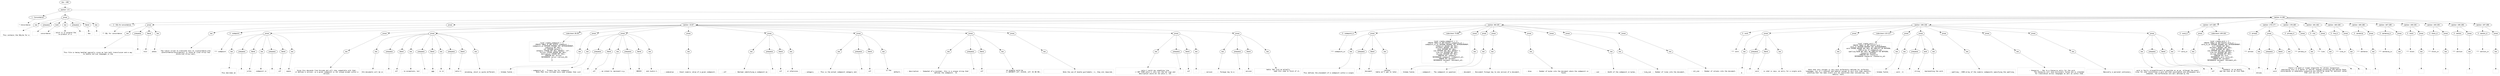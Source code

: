 digraph lpegNode {

node [fontname=Helvetica]
edge [style=dashed]

doc_0 [label="doc - 198"]


doc_0 -> { section_1}
{rank=same; section_1}

section_1 [label="section: 1-5"]


// END RANK doc_0

section_1 -> { header_2 prose_3 section_4}
{rank=same; header_2 prose_3 section_4}

header_2 [label="1 : Concordance"]

prose_3 [label="prose"]

section_4 [label="section: 6-196"]


// END RANK section_1

header_2 -> leaf_5
leaf_5  [color=Gray,shape=rectangle,fontname=Inconsolata,label="* Concordance"]
// END RANK header_2

prose_3 -> { raw_6 prespace_7 bold_8 raw_9 prespace_10 literal_11 raw_12}
{rank=same; raw_6 prespace_7 bold_8 raw_9 prespace_10 literal_11 raw_12}

raw_6 [label="raw"]

prespace_7 [label="prespace"]

bold_8 [label="bold"]

raw_9 [label="raw"]

prespace_10 [label="prespace"]

literal_11 [label="literal"]

raw_12 [label="raw"]


// END RANK prose_3

raw_6 -> leaf_13
leaf_13  [color=Gray,shape=rectangle,fontname=Inconsolata,label="

  This contains the SQLite for a"]
// END RANK raw_6

prespace_7 -> leaf_14
leaf_14  [color=Gray,shape=rectangle,fontname=Inconsolata,label=" "]
// END RANK prespace_7

bold_8 -> leaf_15
leaf_15  [color=Gray,shape=rectangle,fontname=Inconsolata,label="concordance"]
// END RANK bold_8

raw_9 -> leaf_16
leaf_16  [color=Gray,shape=rectangle,fontname=Inconsolata,label=", which is in essence the
co-product of a"]
// END RANK raw_9

prespace_10 -> leaf_17
leaf_17  [color=Gray,shape=rectangle,fontname=Inconsolata,label=" "]
// END RANK prespace_10

literal_11 -> leaf_18
leaf_18  [color=Gray,shape=rectangle,fontname=Inconsolata,label="Doc"]
// END RANK literal_11

raw_12 -> leaf_19
leaf_19  [color=Gray,shape=rectangle,fontname=Inconsolata,label=".
"]
// END RANK raw_12

section_4 -> { header_20 prose_21 prose_22 section_23 section_24 section_25 section_26 section_27 section_28 section_29 section_30 section_31 section_32 section_33 section_34 section_35 section_36}
{rank=same; header_20 prose_21 prose_22 section_23 section_24 section_25 section_26 section_27 section_28 section_29 section_30 section_31 section_32 section_33 section_34 section_35 section_36}

header_20 [label="2 : SQL for concordance"]

prose_21 [label="prose"]

prose_22 [label="prose"]

section_23 [label="section: 15-67"]

section_24 [label="section: 68-105"]

section_25 [label="section: 106-146"]

section_26 [label="section: 147-169"]

section_27 [label="section: 170-177"]

section_28 [label="section: 178-180"]

section_29 [label="section: 181-182"]

section_30 [label="section: 183-184"]

section_31 [label="section: 185-186"]

section_32 [label="section: 187-189"]

section_33 [label="section: 190-192"]

section_34 [label="section: 193-194"]

section_35 [label="section: 195-196"]

section_36 [label="section: 197-198"]


// END RANK section_4

header_20 -> leaf_37
leaf_37  [color=Gray,shape=rectangle,fontname=Inconsolata,label="** SQL for concordance"]
// END RANK header_20

prose_21 -> { raw_38 prespace_39 literal_40 raw_41}
{rank=same; raw_38 prespace_39 literal_40 raw_41}

raw_38 [label="raw"]

prespace_39 [label="prespace"]

literal_40 [label="literal"]

raw_41 [label="raw"]


// END RANK prose_21

raw_38 -> leaf_42
leaf_42  [color=Gray,shape=rectangle,fontname=Inconsolata,label="

This file is being handled specially since we lack both transclusion and a way
to handle non-Lua languages in the"]
// END RANK raw_38

prespace_39 -> leaf_43
leaf_43  [color=Gray,shape=rectangle,fontname=Inconsolata,label=" "]
// END RANK prespace_39

literal_40 -> leaf_44
leaf_44  [color=Gray,shape=rectangle,fontname=Inconsolata,label="knit"]
// END RANK literal_40

raw_41 -> leaf_45
leaf_45  [color=Gray,shape=rectangle,fontname=Inconsolata,label=" phase.
"]
// END RANK raw_41

prose_22 -> { raw_46}
{rank=same; raw_46}

raw_46 [label="raw"]


// END RANK prose_22

raw_46 -> leaf_47
leaf_47  [color=Gray,shape=rectangle,fontname=Inconsolata,label="
The luajit script to translate this to [[concordance.orb]
[@concordance/concordance]] is found at [[sql-strip.lua]
[@/etc/sql-strip.lua]].
"]
// END RANK raw_46

section_23 -> { header_48 prose_49 prose_50 prose_51 codeblock_52 prose_53 prose_54 prose_55 prose_56 prose_57 prose_58 prose_59 prose_60 prose_61}
{rank=same; header_48 prose_49 prose_50 prose_51 codeblock_52 prose_53 prose_54 prose_55 prose_56 prose_57 prose_58 prose_59 prose_60 prose_61}

header_48 [label="3 : codepoint"]

prose_49 [label="prose"]

prose_50 [label="prose"]

prose_51 [label="prose"]

codeblock_52 [label="code block 26-39"]

prose_53 [label="prose"]

prose_54 [label="prose"]

prose_55 [label="prose"]

prose_56 [label="prose"]

prose_57 [label="prose"]

prose_58 [label="prose"]

prose_59 [label="prose"]

prose_60 [label="prose"]

prose_61 [label="prose"]


// END RANK section_23

header_48 -> leaf_62
leaf_62  [color=Gray,shape=rectangle,fontname=Inconsolata,label="*** codepoint"]
// END RANK header_48

prose_49 -> { raw_63 prespace_64 literal_65 raw_66 prespace_67 literal_68 raw_69}
{rank=same; raw_63 prespace_64 literal_65 raw_66 prespace_67 literal_68 raw_69}

raw_63 [label="raw"]

prespace_64 [label="prespace"]

literal_65 [label="literal"]

raw_66 [label="raw"]

prespace_67 [label="prespace"]

literal_68 [label="literal"]

raw_69 [label="raw"]


// END RANK prose_49

raw_63 -> leaf_70
leaf_70  [color=Gray,shape=rectangle,fontname=Inconsolata,label="

This decribes an"]
// END RANK raw_63

prespace_64 -> leaf_71
leaf_71  [color=Gray,shape=rectangle,fontname=Inconsolata,label=" "]
// END RANK prespace_64

literal_65 -> leaf_72
leaf_72  [color=Gray,shape=rectangle,fontname=Inconsolata,label="ortho"]
// END RANK literal_65

raw_66 -> leaf_73
leaf_73  [color=Gray,shape=rectangle,fontname=Inconsolata,label=" codepoint in"]
// END RANK raw_66

prespace_67 -> leaf_74
leaf_74  [color=Gray,shape=rectangle,fontname=Inconsolata,label=" "]
// END RANK prespace_67

literal_68 -> leaf_75
leaf_75  [color=Gray,shape=rectangle,fontname=Inconsolata,label="utf"]
// END RANK literal_68

raw_69 -> leaf_76
leaf_76  [color=Gray,shape=rectangle,fontname=Inconsolata,label=" space.
"]
// END RANK raw_69

prose_50 -> { raw_77}
{rank=same; raw_77}

raw_77 [label="raw"]


// END RANK prose_50

raw_77 -> leaf_78
leaf_78  [color=Gray,shape=rectangle,fontname=Inconsolata,label="
Since this descends from Unicode and will stay compatible with that,
it defines a version, so a given codepoint is not unique except within a
version.
"]
// END RANK raw_77

prose_51 -> { raw_79 prespace_80 literal_81 raw_82 prespace_83 literal_84 raw_85 prespace_86 literal_87 raw_88}
{rank=same; raw_79 prespace_80 literal_81 raw_82 prespace_83 literal_84 raw_85 prespace_86 literal_87 raw_88}

raw_79 [label="raw"]

prespace_80 [label="prespace"]

literal_81 [label="literal"]

raw_82 [label="raw"]

prespace_83 [label="prespace"]

literal_84 [label="literal"]

raw_85 [label="raw"]

prespace_86 [label="prespace"]

literal_87 [label="literal"]

raw_88 [label="raw"]


// END RANK prose_51

raw_79 -> leaf_89
leaf_89  [color=Gray,shape=rectangle,fontname=Inconsolata,label="
Orb documents will be in"]
// END RANK raw_79

prespace_80 -> leaf_90
leaf_90  [color=Gray,shape=rectangle,fontname=Inconsolata,label=" "]
// END RANK prespace_80

literal_81 -> leaf_91
leaf_91  [color=Gray,shape=rectangle,fontname=Inconsolata,label="utf"]
// END RANK literal_81

raw_82 -> leaf_92
leaf_92  [color=Gray,shape=rectangle,fontname=Inconsolata,label=", no exceptions, but"]
// END RANK raw_82

prespace_83 -> leaf_93
leaf_93  [color=Gray,shape=rectangle,fontname=Inconsolata,label=" "]
// END RANK prespace_83

literal_84 -> leaf_94
leaf_94  [color=Gray,shape=rectangle,fontname=Inconsolata,label="ggg"]
// END RANK literal_84

raw_85 -> leaf_95
leaf_95  [color=Gray,shape=rectangle,fontname=Inconsolata,label=" is in"]
// END RANK raw_85

prespace_86 -> leaf_96
leaf_96  [color=Gray,shape=rectangle,fontname=Inconsolata,label=" "]
// END RANK prespace_86

literal_87 -> leaf_97
leaf_97  [color=Gray,shape=rectangle,fontname=Inconsolata,label="Latin-1"]
// END RANK literal_87

raw_88 -> leaf_98
leaf_98  [color=Gray,shape=rectangle,fontname=Inconsolata,label="
encoding, which is quite different.
"]
// END RANK raw_88

codeblock_52 -> leaf_99
leaf_99  [color=Gray,shape=rectangle,fontname=Inconsolata,label="local create_codepoint = [[
CREATE TABLE IF NOT EXISTS codepoint (
   codepoint_id INTEGER PRIMARY KEY AUTOINCREMENT,
   codevalue NOT NULL,
   utf INTEGER default 1,
   category STRING NOT NULL DEFAULT 'utf',
   version STRING UNIQUE NOT NULL,
   destription STRING NOT NULL,
   FOREIGN KEY version
      REFERENCES versin (version_ID)
);
]]"]
// END RANK codeblock_52

prose_53 -> { raw_100}
{rank=same; raw_100}

raw_100 [label="raw"]


// END RANK prose_53

raw_100 -> leaf_101
leaf_101  [color=Gray,shape=rectangle,fontname=Inconsolata,label="
- Schema fields :
"]
// END RANK raw_100

prose_54 -> { raw_102 prespace_103 literal_104 raw_105 prespace_106 literal_107 raw_108}
{rank=same; raw_102 prespace_103 literal_104 raw_105 prespace_106 literal_107 raw_108}

raw_102 [label="raw"]

prespace_103 [label="prespace"]

literal_104 [label="literal"]

raw_105 [label="raw"]

prespace_106 [label="prespace"]

literal_107 [label="literal"]

raw_108 [label="raw"]


// END RANK prose_54

raw_102 -> leaf_109
leaf_109  [color=Gray,shape=rectangle,fontname=Inconsolata,label="
   - codepoint_id :  Primary key for codepoint.
                     Note that this includes more code schemes than just
                    "]
// END RANK raw_102

prespace_103 -> leaf_110
leaf_110  [color=Gray,shape=rectangle,fontname=Inconsolata,label=" "]
// END RANK prespace_103

literal_104 -> leaf_111
leaf_111  [color=Gray,shape=rectangle,fontname=Inconsolata,label="utf"]
// END RANK literal_104

raw_105 -> leaf_112
leaf_112  [color=Gray,shape=rectangle,fontname=Inconsolata,label=", we intend to represent e.g."]
// END RANK raw_105

prespace_106 -> leaf_113
leaf_113  [color=Gray,shape=rectangle,fontname=Inconsolata,label=" "]
// END RANK prespace_106

literal_107 -> leaf_114
leaf_114  [color=Gray,shape=rectangle,fontname=Inconsolata,label="EBCDIC"]
// END RANK literal_107

raw_108 -> leaf_115
leaf_115  [color=Gray,shape=rectangle,fontname=Inconsolata,label=" and =Latin-1.
"]
// END RANK raw_108

prose_55 -> { raw_116}
{rank=same; raw_116}

raw_116 [label="raw"]


// END RANK prose_55

raw_116 -> leaf_117
leaf_117  [color=Gray,shape=rectangle,fontname=Inconsolata,label="
   - codevalue    :  Exact numeric value of a given codepoint.
"]
// END RANK raw_116

prose_56 -> { raw_118 prespace_119 literal_120 raw_121}
{rank=same; raw_118 prespace_119 literal_120 raw_121}

raw_118 [label="raw"]

prespace_119 [label="prespace"]

literal_120 [label="literal"]

raw_121 [label="raw"]


// END RANK prose_56

raw_118 -> leaf_122
leaf_122  [color=Gray,shape=rectangle,fontname=Inconsolata,label="
   - utf          :  Boolean identifying a codepoint as"]
// END RANK raw_118

prespace_119 -> leaf_123
leaf_123  [color=Gray,shape=rectangle,fontname=Inconsolata,label=" "]
// END RANK prespace_119

literal_120 -> leaf_124
leaf_124  [color=Gray,shape=rectangle,fontname=Inconsolata,label="utf"]
// END RANK literal_120

raw_121 -> leaf_125
leaf_125  [color=Gray,shape=rectangle,fontname=Inconsolata,label=" or otherwise.
"]
// END RANK raw_121

prose_57 -> { raw_126 prespace_127 literal_128 raw_129}
{rank=same; raw_126 prespace_127 literal_128 raw_129}

raw_126 [label="raw"]

prespace_127 [label="prespace"]

literal_128 [label="literal"]

raw_129 [label="raw"]


// END RANK prose_57

raw_126 -> leaf_130
leaf_130  [color=Gray,shape=rectangle,fontname=Inconsolata,label="
   - category     :  This is the actual codepoint category and"]
// END RANK raw_126

prespace_127 -> leaf_131
leaf_131  [color=Gray,shape=rectangle,fontname=Inconsolata,label=" "]
// END RANK prespace_127

literal_128 -> leaf_132
leaf_132  [color=Gray,shape=rectangle,fontname=Inconsolata,label="utf"]
// END RANK literal_128

raw_129 -> leaf_133
leaf_133  [color=Gray,shape=rectangle,fontname=Inconsolata,label=" is the
                     default.
"]
// END RANK raw_129

prose_58 -> { raw_134 prespace_135 literal_136 raw_137}
{rank=same; raw_134 prespace_135 literal_136 raw_137}

raw_134 [label="raw"]

prespace_135 [label="prespace"]

literal_136 [label="literal"]

raw_137 [label="raw"]


// END RANK prose_58

raw_134 -> leaf_138
leaf_138  [color=Gray,shape=rectangle,fontname=Inconsolata,label="
   - description  :  Somewhat of a misnomer, this is a unique string that
                     defines the codepoint.  In"]
// END RANK raw_134

prespace_135 -> leaf_139
leaf_139  [color=Gray,shape=rectangle,fontname=Inconsolata,label=" "]
// END RANK prespace_135

literal_136 -> leaf_140
leaf_140  [color=Gray,shape=rectangle,fontname=Inconsolata,label="utf"]
// END RANK literal_136

raw_137 -> leaf_141
leaf_141  [color=Gray,shape=rectangle,fontname=Inconsolata,label=" an example would be
                     «∞ INFINITY utf: U+221E, utf: E2 88 9E».
"]
// END RANK raw_137

prose_59 -> { raw_142}
{rank=same; raw_142}

raw_142 [label="raw"]


// END RANK prose_59

raw_142 -> leaf_143
leaf_143  [color=Gray,shape=rectangle,fontname=Inconsolata,label="
                     Note the use of double guillemets: «», they are required.
"]
// END RANK raw_142

prose_60 -> { raw_144 prespace_145 literal_146 raw_147}
{rank=same; raw_144 prespace_145 literal_146 raw_147}

raw_144 [label="raw"]

prespace_145 [label="prespace"]

literal_146 [label="literal"]

raw_147 [label="raw"]


// END RANK prose_60

raw_144 -> leaf_148
leaf_148  [color=Gray,shape=rectangle,fontname=Inconsolata,label="
                     Latin-1 would say something like
                     «¬ NOT SIGN Latin-1: etc» but the not sign and
                     description would all be Latin-1, not"]
// END RANK raw_144

prespace_145 -> leaf_149
leaf_149  [color=Gray,shape=rectangle,fontname=Inconsolata,label=" "]
// END RANK prespace_145

literal_146 -> leaf_150
leaf_150  [color=Gray,shape=rectangle,fontname=Inconsolata,label="utf"]
// END RANK literal_146

raw_147 -> leaf_151
leaf_151  [color=Gray,shape=rectangle,fontname=Inconsolata,label=".
"]
// END RANK raw_147

prose_61 -> { raw_152 prespace_153 literal_154 raw_155}
{rank=same; raw_152 prespace_153 literal_154 raw_155}

raw_152 [label="raw"]

prespace_153 [label="prespace"]

literal_154 [label="literal"]

raw_155 [label="raw"]


// END RANK prose_61

raw_152 -> leaf_156
leaf_156  [color=Gray,shape=rectangle,fontname=Inconsolata,label="
   - version      :  Foreign key to a"]
// END RANK raw_152

prespace_153 -> leaf_157
leaf_157  [color=Gray,shape=rectangle,fontname=Inconsolata,label=" "]
// END RANK prespace_153

literal_154 -> leaf_158
leaf_158  [color=Gray,shape=rectangle,fontname=Inconsolata,label="version"]
// END RANK literal_154

raw_155 -> leaf_159
leaf_159  [color=Gray,shape=rectangle,fontname=Inconsolata,label=" table. Not sure we actually
                     need this come to think of it.

"]
// END RANK raw_155

section_24 -> { header_160 prose_161 codeblock_162 prose_163 prose_164 prose_165 prose_166 prose_167 prose_168 prose_169}
{rank=same; header_160 prose_161 codeblock_162 prose_163 prose_164 prose_165 prose_166 prose_167 prose_168 prose_169}

header_160 [label="3 : codepoint_in"]

prose_161 [label="prose"]

codeblock_162 [label="code block 73-88"]

prose_163 [label="prose"]

prose_164 [label="prose"]

prose_165 [label="prose"]

prose_166 [label="prose"]

prose_167 [label="prose"]

prose_168 [label="prose"]

prose_169 [label="prose"]


// END RANK section_24

header_160 -> leaf_170
leaf_170  [color=Gray,shape=rectangle,fontname=Inconsolata,label="*** codepoint_in"]
// END RANK header_160

prose_161 -> { raw_171 prespace_172 literal_173 raw_174}
{rank=same; raw_171 prespace_172 literal_173 raw_174}

raw_171 [label="raw"]

prespace_172 [label="prespace"]

literal_173 [label="literal"]

raw_174 [label="raw"]


// END RANK prose_161

raw_171 -> leaf_175
leaf_175  [color=Gray,shape=rectangle,fontname=Inconsolata,label="

This defines the placement of a codepoint within a single"]
// END RANK raw_171

prespace_172 -> leaf_176
leaf_176  [color=Gray,shape=rectangle,fontname=Inconsolata,label=" "]
// END RANK prespace_172

literal_173 -> leaf_177
leaf_177  [color=Gray,shape=rectangle,fontname=Inconsolata,label="document"]
// END RANK literal_173

raw_174 -> leaf_178
leaf_178  [color=Gray,shape=rectangle,fontname=Inconsolata,label=", another
table we'll get to later.
"]
// END RANK raw_174

codeblock_162 -> leaf_179
leaf_179  [color=Gray,shape=rectangle,fontname=Inconsolata,label="local create_codepoint = [[
CREATE TABLE IF NOT EXISTS codepoint_in (
   codepoint_in_id INTEGER PRIMARY KEY AUTOINCREMENT,
   codepoint UNIQUE NOT NULL,
   document UNIQUE, NOT NULL,
   disp INTEGER NOT NULL,
   wid INTEGER NOT NULL DEFAULT 1,
   line_num INTEGER NOT NULL,
   col_num INTEGER NOT NULL,
   FOREIGN KEY codepoint
      REFERENCES codepoint (codepoint_id),
   FOREGN KEY document
      REFERENCES document (document_id),
]]"]
// END RANK codeblock_162

prose_163 -> { raw_180}
{rank=same; raw_180}

raw_180 [label="raw"]


// END RANK prose_163

raw_180 -> leaf_181
leaf_181  [color=Gray,shape=rectangle,fontname=Inconsolata,label="
- Schema fields
"]
// END RANK raw_180

prose_164 -> { raw_182}
{rank=same; raw_182}

raw_182 [label="raw"]


// END RANK prose_164

raw_182 -> leaf_183
leaf_183  [color=Gray,shape=rectangle,fontname=Inconsolata,label="
   - codepoint :  The codepoint in question
"]
// END RANK raw_182

prose_165 -> { raw_184}
{rank=same; raw_184}

raw_184 [label="raw"]


// END RANK prose_165

raw_184 -> leaf_185
leaf_185  [color=Gray,shape=rectangle,fontname=Inconsolata,label="
   - document  :  Doccument foreign key to one version of a document.
"]
// END RANK raw_184

prose_166 -> { raw_186}
{rank=same; raw_186}

raw_186 [label="raw"]


// END RANK prose_166

raw_186 -> leaf_187
leaf_187  [color=Gray,shape=rectangle,fontname=Inconsolata,label="
   - disp      :  Number of bytes into the document where the codepoint is
                  found.
"]
// END RANK raw_186

prose_167 -> { raw_188}
{rank=same; raw_188}

raw_188 [label="raw"]


// END RANK prose_167

raw_188 -> leaf_189
leaf_189  [color=Gray,shape=rectangle,fontname=Inconsolata,label="
   - wid       :  Width of the codepoint in bytes.
"]
// END RANK raw_188

prose_168 -> { raw_190}
{rank=same; raw_190}

raw_190 [label="raw"]


// END RANK prose_168

raw_190 -> leaf_191
leaf_191  [color=Gray,shape=rectangle,fontname=Inconsolata,label="
   - line_num  :  Number of lines into the document.
"]
// END RANK raw_190

prose_169 -> { raw_192}
{rank=same; raw_192}

raw_192 [label="raw"]


// END RANK prose_169

raw_192 -> leaf_193
leaf_193  [color=Gray,shape=rectangle,fontname=Inconsolata,label="
   - col_num   :  Number of columns into the document.

"]
// END RANK raw_192

section_25 -> { header_194 prose_195 prose_196 codeblock_197 prose_198 prose_199 prose_200 prose_201 prose_202 prose_203}
{rank=same; header_194 prose_195 prose_196 codeblock_197 prose_198 prose_199 prose_200 prose_201 prose_202 prose_203}

header_194 [label="3 : word"]

prose_195 [label="prose"]

prose_196 [label="prose"]

codeblock_197 [label="code block 115-127"]

prose_198 [label="prose"]

prose_199 [label="prose"]

prose_200 [label="prose"]

prose_201 [label="prose"]

prose_202 [label="prose"]

prose_203 [label="prose"]


// END RANK section_25

header_194 -> leaf_204
leaf_204  [color=Gray,shape=rectangle,fontname=Inconsolata,label="*** word"]
// END RANK header_194

prose_195 -> { raw_205 prespace_206 literal_207 raw_208}
{rank=same; raw_205 prespace_206 literal_207 raw_208}

raw_205 [label="raw"]

prespace_206 [label="prespace"]

literal_207 [label="literal"]

raw_208 [label="raw"]


// END RANK prose_195

raw_205 -> leaf_209
leaf_209  [color=Gray,shape=rectangle,fontname=Inconsolata,label="

A"]
// END RANK raw_205

prespace_206 -> leaf_210
leaf_210  [color=Gray,shape=rectangle,fontname=Inconsolata,label=" "]
// END RANK prespace_206

literal_207 -> leaf_211
leaf_211  [color=Gray,shape=rectangle,fontname=Inconsolata,label="word"]
// END RANK literal_207

raw_208 -> leaf_212
leaf_212  [color=Gray,shape=rectangle,fontname=Inconsolata,label=" is what is says, an entry for a single word.
"]
// END RANK raw_208

prose_196 -> { raw_213}
{rank=same; raw_213}

raw_213 [label="raw"]


// END RANK prose_196

raw_213 -> leaf_214
leaf_214  [color=Gray,shape=rectangle,fontname=Inconsolata,label="
Note that this concept is very much differently defined for different
languages, but it's coherent and modular enough to work with them smoothly,
granting that the name itself will be inaccurate when considering, say,
Semitic roots.
"]
// END RANK raw_213

codeblock_197 -> leaf_215
leaf_215  [color=Gray,shape=rectangle,fontname=Inconsolata,label="local create_word = [[
CREATE TABLE IF NOT EXISTS word (
   word_id INTEGER PRIMARY KEY AUTOINCREMENT,
   word STRING UNIQUE NOT NULL ON CONFLICT DO NOTHING,
   -- JSON array of codepoint_ids
   spelling BLOB NOT NULL ON CONFLICT DO NOTHING,
   thesaurus INTEGER,
   FOREIGN KEY thesaurus
      REFERENCES thesaurus (thesaurus_id)
);
]]"]
// END RANK codeblock_197

prose_198 -> { raw_216}
{rank=same; raw_216}

raw_216 [label="raw"]


// END RANK prose_198

raw_216 -> leaf_217
leaf_217  [color=Gray,shape=rectangle,fontname=Inconsolata,label="
- Schema fields
"]
// END RANK raw_216

prose_199 -> { raw_218 prespace_219 bold_220 raw_221}
{rank=same; raw_218 prespace_219 bold_220 raw_221}

raw_218 [label="raw"]

prespace_219 [label="prespace"]

bold_220 [label="bold"]

raw_221 [label="raw"]


// END RANK prose_199

raw_218 -> leaf_222
leaf_222  [color=Gray,shape=rectangle,fontname=Inconsolata,label="
   - word : A"]
// END RANK raw_218

prespace_219 -> leaf_223
leaf_223  [color=Gray,shape=rectangle,fontname=Inconsolata,label=" "]
// END RANK prespace_219

bold_220 -> leaf_224
leaf_224  [color=Gray,shape=rectangle,fontname=Inconsolata,label="string"]
// END RANK bold_220

raw_221 -> leaf_225
leaf_225  [color=Gray,shape=rectangle,fontname=Inconsolata,label=" representing the word.
"]
// END RANK raw_221

prose_200 -> { raw_226}
{rank=same; raw_226}

raw_226 [label="raw"]


// END RANK prose_200

raw_226 -> leaf_227
leaf_227  [color=Gray,shape=rectangle,fontname=Inconsolata,label="
   - spelling : JSON array of the numeric codepoints specifying the spelling.
"]
// END RANK raw_226

prose_201 -> { raw_228}
{rank=same; raw_228}

raw_228 [label="raw"]


// END RANK prose_201

raw_228 -> leaf_229
leaf_229  [color=Gray,shape=rectangle,fontname=Inconsolata,label="
   - thesaurus :  Key to a thesaurus entry for the word.
                  The thesaurus will have dictionary fields and is intended
                  for translation across languages as well as within them
"]
// END RANK raw_228

prose_202 -> { raw_230}
{rank=same; raw_230}

raw_230 [label="raw"]


// END RANK prose_202

raw_230 -> leaf_231
leaf_231  [color=Gray,shape=rectangle,fontname=Inconsolata,label="
                  Basically a personal wiktionary.
"]
// END RANK raw_230

prose_203 -> { raw_232 prespace_233 literal_234 raw_235}
{rank=same; raw_232 prespace_233 literal_234 raw_235}

raw_232 [label="raw"]

prespace_233 [label="prespace"]

literal_234 [label="literal"]

raw_235 [label="raw"]


// END RANK prose_203

raw_232 -> leaf_236
leaf_236  [color=Gray,shape=rectangle,fontname=Inconsolata,label="
word is fairly straightforward to populate as we go, although the exact
rules for what constitutes a word and what punctuation and whitespace vary
somewhat, the differences are well defined by the"]
// END RANK raw_232

prespace_233 -> leaf_237
leaf_237  [color=Gray,shape=rectangle,fontname=Inconsolata,label=" "]
// END RANK prespace_233

literal_234 -> leaf_238
leaf_238  [color=Gray,shape=rectangle,fontname=Inconsolata,label="utf"]
// END RANK literal_234

raw_235 -> leaf_239
leaf_239  [color=Gray,shape=rectangle,fontname=Inconsolata,label=" standard, wo we merely
 aad new ones as we find them.

"]
// END RANK raw_235

section_26 -> { header_240 prose_241 codeblock_242}
{rank=same; header_240 prose_241 codeblock_242}

header_240 [label="3 : word_in"]

prose_241 [label="prose"]

codeblock_242 [label="code block 149-164"]


// END RANK section_26

header_240 -> leaf_243
leaf_243  [color=Gray,shape=rectangle,fontname=Inconsolata,label="*** word_in"]
// END RANK header_240

prose_241 -> { raw_244}
{rank=same; raw_244}

raw_244 [label="raw"]


// END RANK prose_241

raw_244 -> leaf_245
leaf_245  [color=Gray,shape=rectangle,fontname=Inconsolata,label="
"]
// END RANK raw_244

codeblock_242 -> leaf_246
leaf_246  [color=Gray,shape=rectangle,fontname=Inconsolata,label="local create_word = [[
CREATE TABLE IF NOT EXISTS word_in (
   word_in_id INTEGER PRIMARY KEY AUTOINCREMENT,
   word UNIQUE NOT NULL,
   document UNIQUE, NOT NULL,
   disp INTEGER NOT NULL,
   wid INTEGER NOT NULL DEFAULT 1,
   line_num INTEGER NOT NULL,
   col_num INTEGER NOT NULL,
   FOREIGN KEY word
      REFERENCES word (word_id),
   FOREGN KEY document
      REFERENCES document (document_id),
]]"]
// END RANK codeblock_242

section_27 -> { header_247 prose_248}
{rank=same; header_247 prose_248}

header_247 [label="3 : phrase"]

prose_248 [label="prose"]


// END RANK section_27

header_247 -> leaf_249
leaf_249  [color=Gray,shape=rectangle,fontname=Inconsolata,label="*** phrase"]
// END RANK header_247

prose_248 -> { raw_250 prespace_251 literal_252 raw_253}
{rank=same; raw_250 prespace_251 literal_252 raw_253}

raw_250 [label="raw"]

prespace_251 [label="prespace"]

literal_252 [label="literal"]

raw_253 [label="raw"]


// END RANK prose_248

raw_250 -> leaf_254
leaf_254  [color=Gray,shape=rectangle,fontname=Inconsolata,label="

Unlike"]
// END RANK raw_250

prespace_251 -> leaf_255
leaf_255  [color=Gray,shape=rectangle,fontname=Inconsolata,label=" "]
// END RANK prespace_251

literal_252 -> leaf_256
leaf_256  [color=Gray,shape=rectangle,fontname=Inconsolata,label="word"]
// END RANK literal_252

raw_253 -> leaf_257
leaf_257  [color=Gray,shape=rectangle,fontname=Inconsolata,label=" there's no good or linear algorithm for phrase recognition,
populating this is a matter of natural languag processing and making these
concordances is moderately expensive and should be saved for editions rather
than just any orb run.

"]
// END RANK raw_253

section_28 -> { header_258 prose_259}
{rank=same; header_258 prose_259}

header_258 [label="3 : phrase_in"]

prose_259 [label="prose"]


// END RANK section_28

header_258 -> leaf_260
leaf_260  [color=Gray,shape=rectangle,fontname=Inconsolata,label="*** phrase_in"]
// END RANK header_258

prose_259 -> { raw_261}
{rank=same; raw_261}

raw_261 [label="raw"]


// END RANK prose_259

raw_261 -> leaf_262
leaf_262  [color=Gray,shape=rectangle,fontname=Inconsolata,label="

"]
// END RANK raw_261

section_29 -> { header_263 prose_264}
{rank=same; header_263 prose_264}

header_263 [label="3 : line"]

prose_264 [label="prose"]


// END RANK section_29

header_263 -> leaf_265
leaf_265  [color=Gray,shape=rectangle,fontname=Inconsolata,label="*** line"]
// END RANK header_263

prose_264 -> { raw_266}
{rank=same; raw_266}

raw_266 [label="raw"]


// END RANK prose_264

raw_266 -> leaf_267
leaf_267  [color=Gray,shape=rectangle,fontname=Inconsolata,label="
"]
// END RANK raw_266

section_30 -> { header_268 prose_269}
{rank=same; header_268 prose_269}

header_268 [label="3 : line_in"]

prose_269 [label="prose"]


// END RANK section_30

header_268 -> leaf_270
leaf_270  [color=Gray,shape=rectangle,fontname=Inconsolata,label="*** line_in"]
// END RANK header_268

prose_269 -> { raw_271}
{rank=same; raw_271}

raw_271 [label="raw"]


// END RANK prose_269

raw_271 -> leaf_272
leaf_272  [color=Gray,shape=rectangle,fontname=Inconsolata,label="
"]
// END RANK raw_271

section_31 -> { header_273 prose_274}
{rank=same; header_273 prose_274}

header_273 [label="3 : sentence"]

prose_274 [label="prose"]


// END RANK section_31

header_273 -> leaf_275
leaf_275  [color=Gray,shape=rectangle,fontname=Inconsolata,label="*** sentence"]
// END RANK header_273

prose_274 -> { raw_276}
{rank=same; raw_276}

raw_276 [label="raw"]


// END RANK prose_274

raw_276 -> leaf_277
leaf_277  [color=Gray,shape=rectangle,fontname=Inconsolata,label="
"]
// END RANK raw_276

section_32 -> { header_278 prose_279}
{rank=same; header_278 prose_279}

header_278 [label="3 : sentence_in"]

prose_279 [label="prose"]


// END RANK section_32

header_278 -> leaf_280
leaf_280  [color=Gray,shape=rectangle,fontname=Inconsolata,label="*** sentence_in"]
// END RANK header_278

prose_279 -> { raw_281}
{rank=same; raw_281}

raw_281 [label="raw"]


// END RANK prose_279

raw_281 -> leaf_282
leaf_282  [color=Gray,shape=rectangle,fontname=Inconsolata,label="

"]
// END RANK raw_281

section_33 -> { header_283 prose_284}
{rank=same; header_283 prose_284}

header_283 [label="3 : block"]

prose_284 [label="prose"]


// END RANK section_33

header_283 -> leaf_285
leaf_285  [color=Gray,shape=rectangle,fontname=Inconsolata,label="*** block"]
// END RANK header_283

prose_284 -> { raw_286}
{rank=same; raw_286}

raw_286 [label="raw"]


// END RANK prose_284

raw_286 -> leaf_287
leaf_287  [color=Gray,shape=rectangle,fontname=Inconsolata,label="

"]
// END RANK raw_286

section_34 -> { header_288 prose_289}
{rank=same; header_288 prose_289}

header_288 [label="3 : block_in"]

prose_289 [label="prose"]


// END RANK section_34

header_288 -> leaf_290
leaf_290  [color=Gray,shape=rectangle,fontname=Inconsolata,label="*** block_in"]
// END RANK header_288

prose_289 -> { raw_291}
{rank=same; raw_291}

raw_291 [label="raw"]


// END RANK prose_289

raw_291 -> leaf_292
leaf_292  [color=Gray,shape=rectangle,fontname=Inconsolata,label="
"]
// END RANK raw_291

section_35 -> { header_293 prose_294}
{rank=same; header_293 prose_294}

header_293 [label="3 : section"]

prose_294 [label="prose"]


// END RANK section_35

header_293 -> leaf_295
leaf_295  [color=Gray,shape=rectangle,fontname=Inconsolata,label="*** section"]
// END RANK header_293

prose_294 -> { raw_296}
{rank=same; raw_296}

raw_296 [label="raw"]


// END RANK prose_294

raw_296 -> leaf_297
leaf_297  [color=Gray,shape=rectangle,fontname=Inconsolata,label="
"]
// END RANK raw_296

section_36 -> { header_298 prose_299}
{rank=same; header_298 prose_299}

header_298 [label="3 : section_in"]

prose_299 [label="prose"]


// END RANK section_36

header_298 -> leaf_300
leaf_300  [color=Gray,shape=rectangle,fontname=Inconsolata,label="*** section_in"]
// END RANK header_298

prose_299 -> { raw_301}
{rank=same; raw_301}

raw_301 [label="raw"]


// END RANK prose_299

raw_301 -> leaf_302
leaf_302  [color=Gray,shape=rectangle,fontname=Inconsolata,label="
"]
// END RANK raw_301


}
